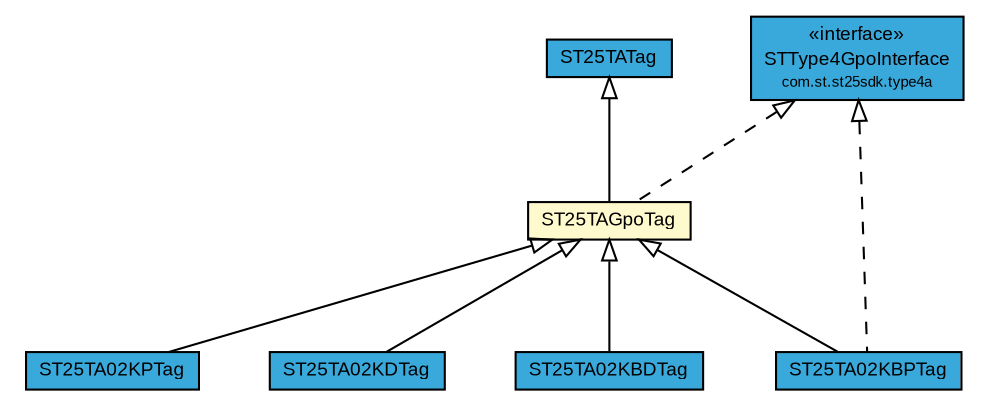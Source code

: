 #!/usr/local/bin/dot
#
# Class diagram 
# Generated by UMLGraph version R5_7_2-3-gee82a7 (http://www.umlgraph.org/)
#

digraph G {
	edge [fontname="arial",fontsize=10,labelfontname="arial",labelfontsize=10];
	node [fontname="arial",fontsize=10,shape=plaintext];
	nodesep=0.25;
	ranksep=0.5;
	// com.st.st25sdk.type4a.STType4GpoInterface
	c36950 [label=<<table title="com.st.st25sdk.type4a.STType4GpoInterface" border="0" cellborder="1" cellspacing="0" cellpadding="2" port="p" bgcolor="#39a9dc" href="../STType4GpoInterface.html">
		<tr><td><table border="0" cellspacing="0" cellpadding="1">
<tr><td align="center" balign="center"> &#171;interface&#187; </td></tr>
<tr><td align="center" balign="center"> STType4GpoInterface </td></tr>
<tr><td align="center" balign="center"><font point-size="7.0"> com.st.st25sdk.type4a </font></td></tr>
		</table></td></tr>
		</table>>, URL="../STType4GpoInterface.html", fontname="arial", fontcolor="black", fontsize=9.0];
	// com.st.st25sdk.type4a.st25ta.ST25TATag
	c36970 [label=<<table title="com.st.st25sdk.type4a.st25ta.ST25TATag" border="0" cellborder="1" cellspacing="0" cellpadding="2" port="p" bgcolor="#39a9dc" href="./ST25TATag.html">
		<tr><td><table border="0" cellspacing="0" cellpadding="1">
<tr><td align="center" balign="center"> ST25TATag </td></tr>
		</table></td></tr>
		</table>>, URL="./ST25TATag.html", fontname="arial", fontcolor="black", fontsize=9.0];
	// com.st.st25sdk.type4a.st25ta.ST25TAGpoTag
	c36971 [label=<<table title="com.st.st25sdk.type4a.st25ta.ST25TAGpoTag" border="0" cellborder="1" cellspacing="0" cellpadding="2" port="p" bgcolor="lemonChiffon" href="./ST25TAGpoTag.html">
		<tr><td><table border="0" cellspacing="0" cellpadding="1">
<tr><td align="center" balign="center"> ST25TAGpoTag </td></tr>
		</table></td></tr>
		</table>>, URL="./ST25TAGpoTag.html", fontname="arial", fontcolor="black", fontsize=9.0];
	// com.st.st25sdk.type4a.st25ta.ST25TA02KPTag
	c36975 [label=<<table title="com.st.st25sdk.type4a.st25ta.ST25TA02KPTag" border="0" cellborder="1" cellspacing="0" cellpadding="2" port="p" bgcolor="#39a9dc" href="./ST25TA02KPTag.html">
		<tr><td><table border="0" cellspacing="0" cellpadding="1">
<tr><td align="center" balign="center"> ST25TA02KPTag </td></tr>
		</table></td></tr>
		</table>>, URL="./ST25TA02KPTag.html", fontname="arial", fontcolor="black", fontsize=9.0];
	// com.st.st25sdk.type4a.st25ta.ST25TA02KDTag
	c36976 [label=<<table title="com.st.st25sdk.type4a.st25ta.ST25TA02KDTag" border="0" cellborder="1" cellspacing="0" cellpadding="2" port="p" bgcolor="#39a9dc" href="./ST25TA02KDTag.html">
		<tr><td><table border="0" cellspacing="0" cellpadding="1">
<tr><td align="center" balign="center"> ST25TA02KDTag </td></tr>
		</table></td></tr>
		</table>>, URL="./ST25TA02KDTag.html", fontname="arial", fontcolor="black", fontsize=9.0];
	// com.st.st25sdk.type4a.st25ta.ST25TA02KBPTag
	c36978 [label=<<table title="com.st.st25sdk.type4a.st25ta.ST25TA02KBPTag" border="0" cellborder="1" cellspacing="0" cellpadding="2" port="p" bgcolor="#39a9dc" href="./ST25TA02KBPTag.html">
		<tr><td><table border="0" cellspacing="0" cellpadding="1">
<tr><td align="center" balign="center"> ST25TA02KBPTag </td></tr>
		</table></td></tr>
		</table>>, URL="./ST25TA02KBPTag.html", fontname="arial", fontcolor="black", fontsize=9.0];
	// com.st.st25sdk.type4a.st25ta.ST25TA02KBDTag
	c36979 [label=<<table title="com.st.st25sdk.type4a.st25ta.ST25TA02KBDTag" border="0" cellborder="1" cellspacing="0" cellpadding="2" port="p" bgcolor="#39a9dc" href="./ST25TA02KBDTag.html">
		<tr><td><table border="0" cellspacing="0" cellpadding="1">
<tr><td align="center" balign="center"> ST25TA02KBDTag </td></tr>
		</table></td></tr>
		</table>>, URL="./ST25TA02KBDTag.html", fontname="arial", fontcolor="black", fontsize=9.0];
	//com.st.st25sdk.type4a.st25ta.ST25TAGpoTag extends com.st.st25sdk.type4a.st25ta.ST25TATag
	c36970:p -> c36971:p [dir=back,arrowtail=empty];
	//com.st.st25sdk.type4a.st25ta.ST25TAGpoTag implements com.st.st25sdk.type4a.STType4GpoInterface
	c36950:p -> c36971:p [dir=back,arrowtail=empty,style=dashed];
	//com.st.st25sdk.type4a.st25ta.ST25TA02KPTag extends com.st.st25sdk.type4a.st25ta.ST25TAGpoTag
	c36971:p -> c36975:p [dir=back,arrowtail=empty];
	//com.st.st25sdk.type4a.st25ta.ST25TA02KDTag extends com.st.st25sdk.type4a.st25ta.ST25TAGpoTag
	c36971:p -> c36976:p [dir=back,arrowtail=empty];
	//com.st.st25sdk.type4a.st25ta.ST25TA02KBPTag extends com.st.st25sdk.type4a.st25ta.ST25TAGpoTag
	c36971:p -> c36978:p [dir=back,arrowtail=empty];
	//com.st.st25sdk.type4a.st25ta.ST25TA02KBPTag implements com.st.st25sdk.type4a.STType4GpoInterface
	c36950:p -> c36978:p [dir=back,arrowtail=empty,style=dashed];
	//com.st.st25sdk.type4a.st25ta.ST25TA02KBDTag extends com.st.st25sdk.type4a.st25ta.ST25TAGpoTag
	c36971:p -> c36979:p [dir=back,arrowtail=empty];
}

